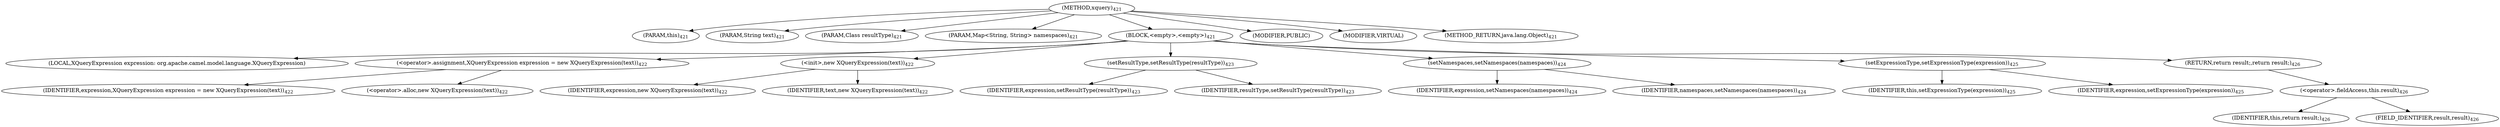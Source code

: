digraph "xquery" {  
"614" [label = <(METHOD,xquery)<SUB>421</SUB>> ]
"94" [label = <(PARAM,this)<SUB>421</SUB>> ]
"615" [label = <(PARAM,String text)<SUB>421</SUB>> ]
"616" [label = <(PARAM,Class resultType)<SUB>421</SUB>> ]
"617" [label = <(PARAM,Map&lt;String, String&gt; namespaces)<SUB>421</SUB>> ]
"618" [label = <(BLOCK,&lt;empty&gt;,&lt;empty&gt;)<SUB>421</SUB>> ]
"92" [label = <(LOCAL,XQueryExpression expression: org.apache.camel.model.language.XQueryExpression)> ]
"619" [label = <(&lt;operator&gt;.assignment,XQueryExpression expression = new XQueryExpression(text))<SUB>422</SUB>> ]
"620" [label = <(IDENTIFIER,expression,XQueryExpression expression = new XQueryExpression(text))<SUB>422</SUB>> ]
"621" [label = <(&lt;operator&gt;.alloc,new XQueryExpression(text))<SUB>422</SUB>> ]
"622" [label = <(&lt;init&gt;,new XQueryExpression(text))<SUB>422</SUB>> ]
"91" [label = <(IDENTIFIER,expression,new XQueryExpression(text))<SUB>422</SUB>> ]
"623" [label = <(IDENTIFIER,text,new XQueryExpression(text))<SUB>422</SUB>> ]
"624" [label = <(setResultType,setResultType(resultType))<SUB>423</SUB>> ]
"625" [label = <(IDENTIFIER,expression,setResultType(resultType))<SUB>423</SUB>> ]
"626" [label = <(IDENTIFIER,resultType,setResultType(resultType))<SUB>423</SUB>> ]
"627" [label = <(setNamespaces,setNamespaces(namespaces))<SUB>424</SUB>> ]
"628" [label = <(IDENTIFIER,expression,setNamespaces(namespaces))<SUB>424</SUB>> ]
"629" [label = <(IDENTIFIER,namespaces,setNamespaces(namespaces))<SUB>424</SUB>> ]
"630" [label = <(setExpressionType,setExpressionType(expression))<SUB>425</SUB>> ]
"93" [label = <(IDENTIFIER,this,setExpressionType(expression))<SUB>425</SUB>> ]
"631" [label = <(IDENTIFIER,expression,setExpressionType(expression))<SUB>425</SUB>> ]
"632" [label = <(RETURN,return result;,return result;)<SUB>426</SUB>> ]
"633" [label = <(&lt;operator&gt;.fieldAccess,this.result)<SUB>426</SUB>> ]
"634" [label = <(IDENTIFIER,this,return result;)<SUB>426</SUB>> ]
"635" [label = <(FIELD_IDENTIFIER,result,result)<SUB>426</SUB>> ]
"636" [label = <(MODIFIER,PUBLIC)> ]
"637" [label = <(MODIFIER,VIRTUAL)> ]
"638" [label = <(METHOD_RETURN,java.lang.Object)<SUB>421</SUB>> ]
  "614" -> "94" 
  "614" -> "615" 
  "614" -> "616" 
  "614" -> "617" 
  "614" -> "618" 
  "614" -> "636" 
  "614" -> "637" 
  "614" -> "638" 
  "618" -> "92" 
  "618" -> "619" 
  "618" -> "622" 
  "618" -> "624" 
  "618" -> "627" 
  "618" -> "630" 
  "618" -> "632" 
  "619" -> "620" 
  "619" -> "621" 
  "622" -> "91" 
  "622" -> "623" 
  "624" -> "625" 
  "624" -> "626" 
  "627" -> "628" 
  "627" -> "629" 
  "630" -> "93" 
  "630" -> "631" 
  "632" -> "633" 
  "633" -> "634" 
  "633" -> "635" 
}
